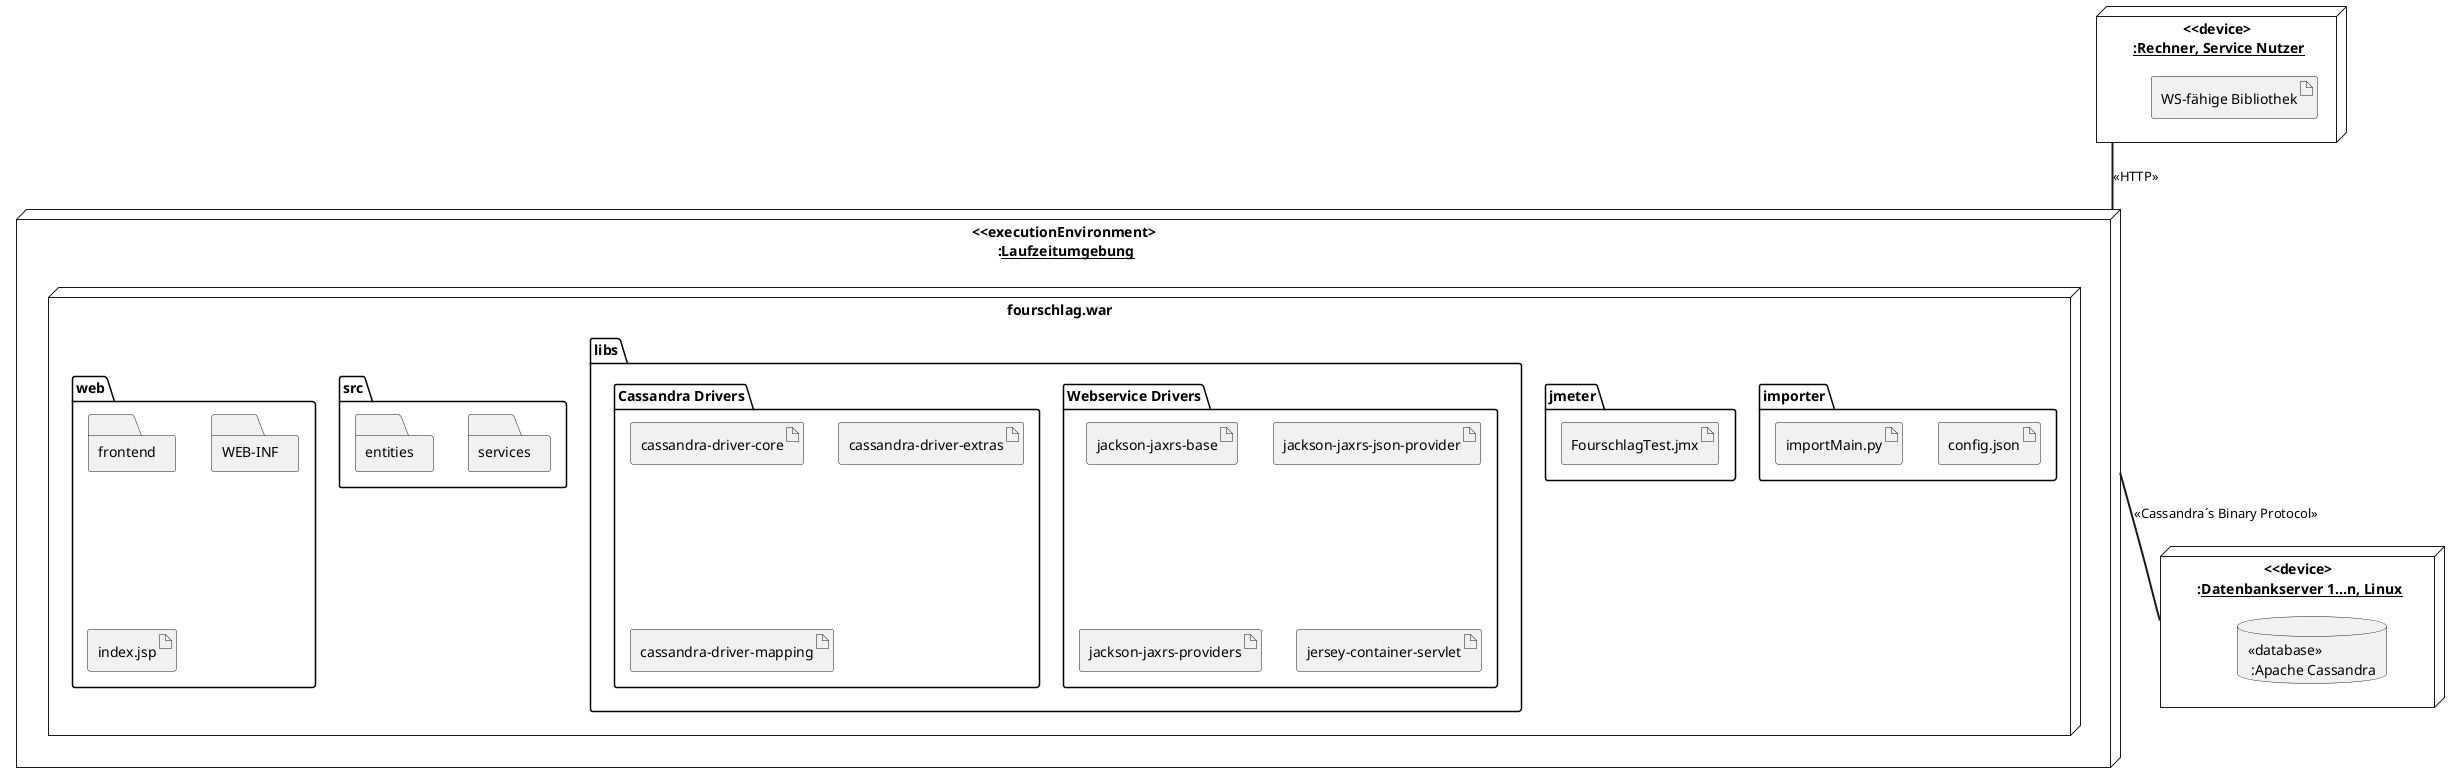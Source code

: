 @startuml

node "<<executionEnvironment>\n :__Laufzeitumgebung__" as LZ{

    node "fourschlag.war"{

        folder "importer"{
                artifact "config.json"
                artifact "importMain.py"
            }

        folder "jmeter"{
                    artifact "FourschlagTest.jmx"
            }

        folder "libs"{

            folder "Webservice Drivers"{
                artifact "jackson-jaxrs-base"
                artifact "jackson-jaxrs-json-provider"
                artifact "jackson-jaxrs-providers"
                artifact "jersey-container-servlet"
            }

            folder "Cassandra Drivers"{
                artifact "cassandra-driver-core"
                artifact "cassandra-driver-extras"
                artifact "cassandra-driver-mapping"
            }

        }

        folder "src"{
            folder "services"
            folder "entities"
        }

        folder "web"{
            folder "frontend"
            folder "WEB-INF"
            artifact "index.jsp"
        }
    }
}

node "<<device>\n :__Datenbankserver 1...n, Linux__" as N1{

    database "<<database>>\n :Apache Cassandra" as Cassandra2
}

 node "<<device>\n __:Rechner, Service Nutzer__" as N2{

        artifact "WS-fähige Bibliothek"
 }


LZ == N1: <<Cassandra´s Binary Protocol>>
LZ =up= N2: <<HTTP>>


@enduml